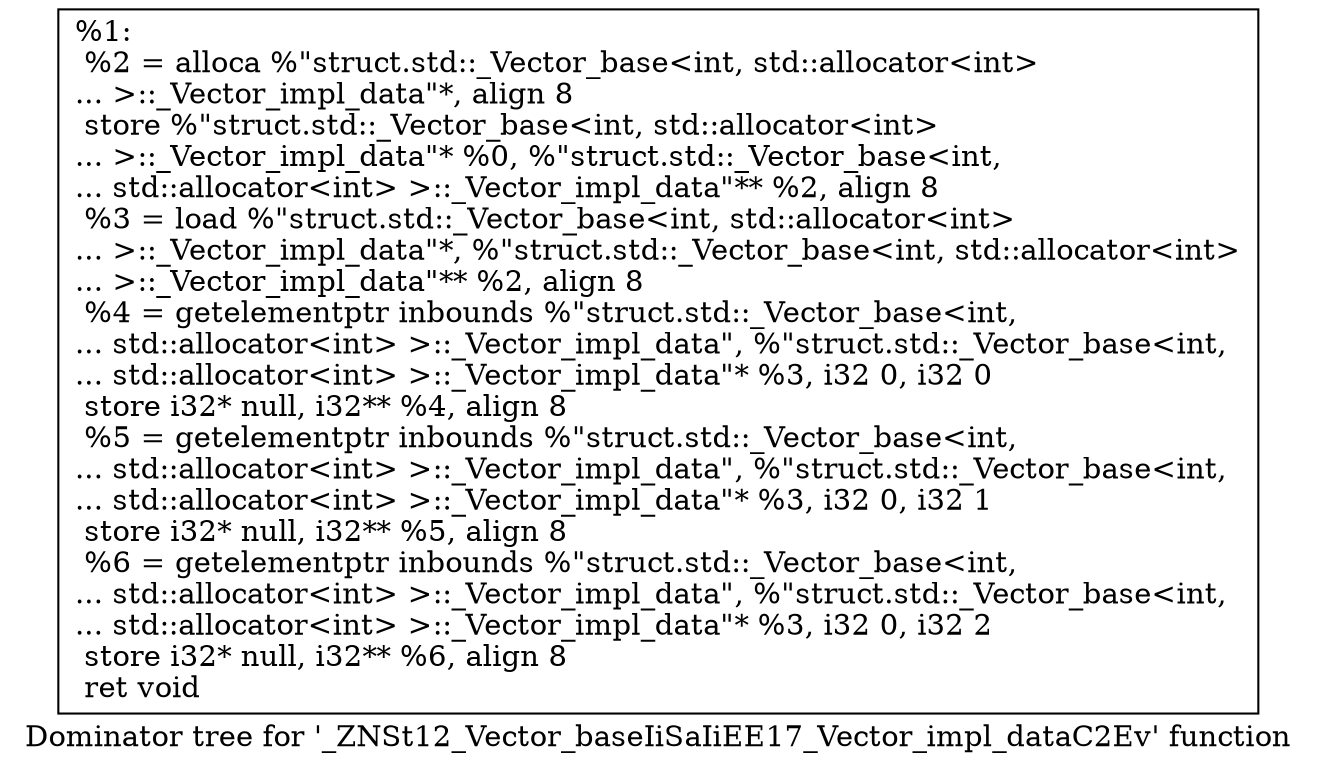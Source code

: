 digraph "Dominator tree for '_ZNSt12_Vector_baseIiSaIiEE17_Vector_impl_dataC2Ev' function" {
	label="Dominator tree for '_ZNSt12_Vector_baseIiSaIiEE17_Vector_impl_dataC2Ev' function";

	Node0x1471880 [shape=record,label="{%1:\l  %2 = alloca %\"struct.std::_Vector_base\<int, std::allocator\<int\>\l... \>::_Vector_impl_data\"*, align 8\l  store %\"struct.std::_Vector_base\<int, std::allocator\<int\>\l... \>::_Vector_impl_data\"* %0, %\"struct.std::_Vector_base\<int,\l... std::allocator\<int\> \>::_Vector_impl_data\"** %2, align 8\l  %3 = load %\"struct.std::_Vector_base\<int, std::allocator\<int\>\l... \>::_Vector_impl_data\"*, %\"struct.std::_Vector_base\<int, std::allocator\<int\>\l... \>::_Vector_impl_data\"** %2, align 8\l  %4 = getelementptr inbounds %\"struct.std::_Vector_base\<int,\l... std::allocator\<int\> \>::_Vector_impl_data\", %\"struct.std::_Vector_base\<int,\l... std::allocator\<int\> \>::_Vector_impl_data\"* %3, i32 0, i32 0\l  store i32* null, i32** %4, align 8\l  %5 = getelementptr inbounds %\"struct.std::_Vector_base\<int,\l... std::allocator\<int\> \>::_Vector_impl_data\", %\"struct.std::_Vector_base\<int,\l... std::allocator\<int\> \>::_Vector_impl_data\"* %3, i32 0, i32 1\l  store i32* null, i32** %5, align 8\l  %6 = getelementptr inbounds %\"struct.std::_Vector_base\<int,\l... std::allocator\<int\> \>::_Vector_impl_data\", %\"struct.std::_Vector_base\<int,\l... std::allocator\<int\> \>::_Vector_impl_data\"* %3, i32 0, i32 2\l  store i32* null, i32** %6, align 8\l  ret void\l}"];
}
